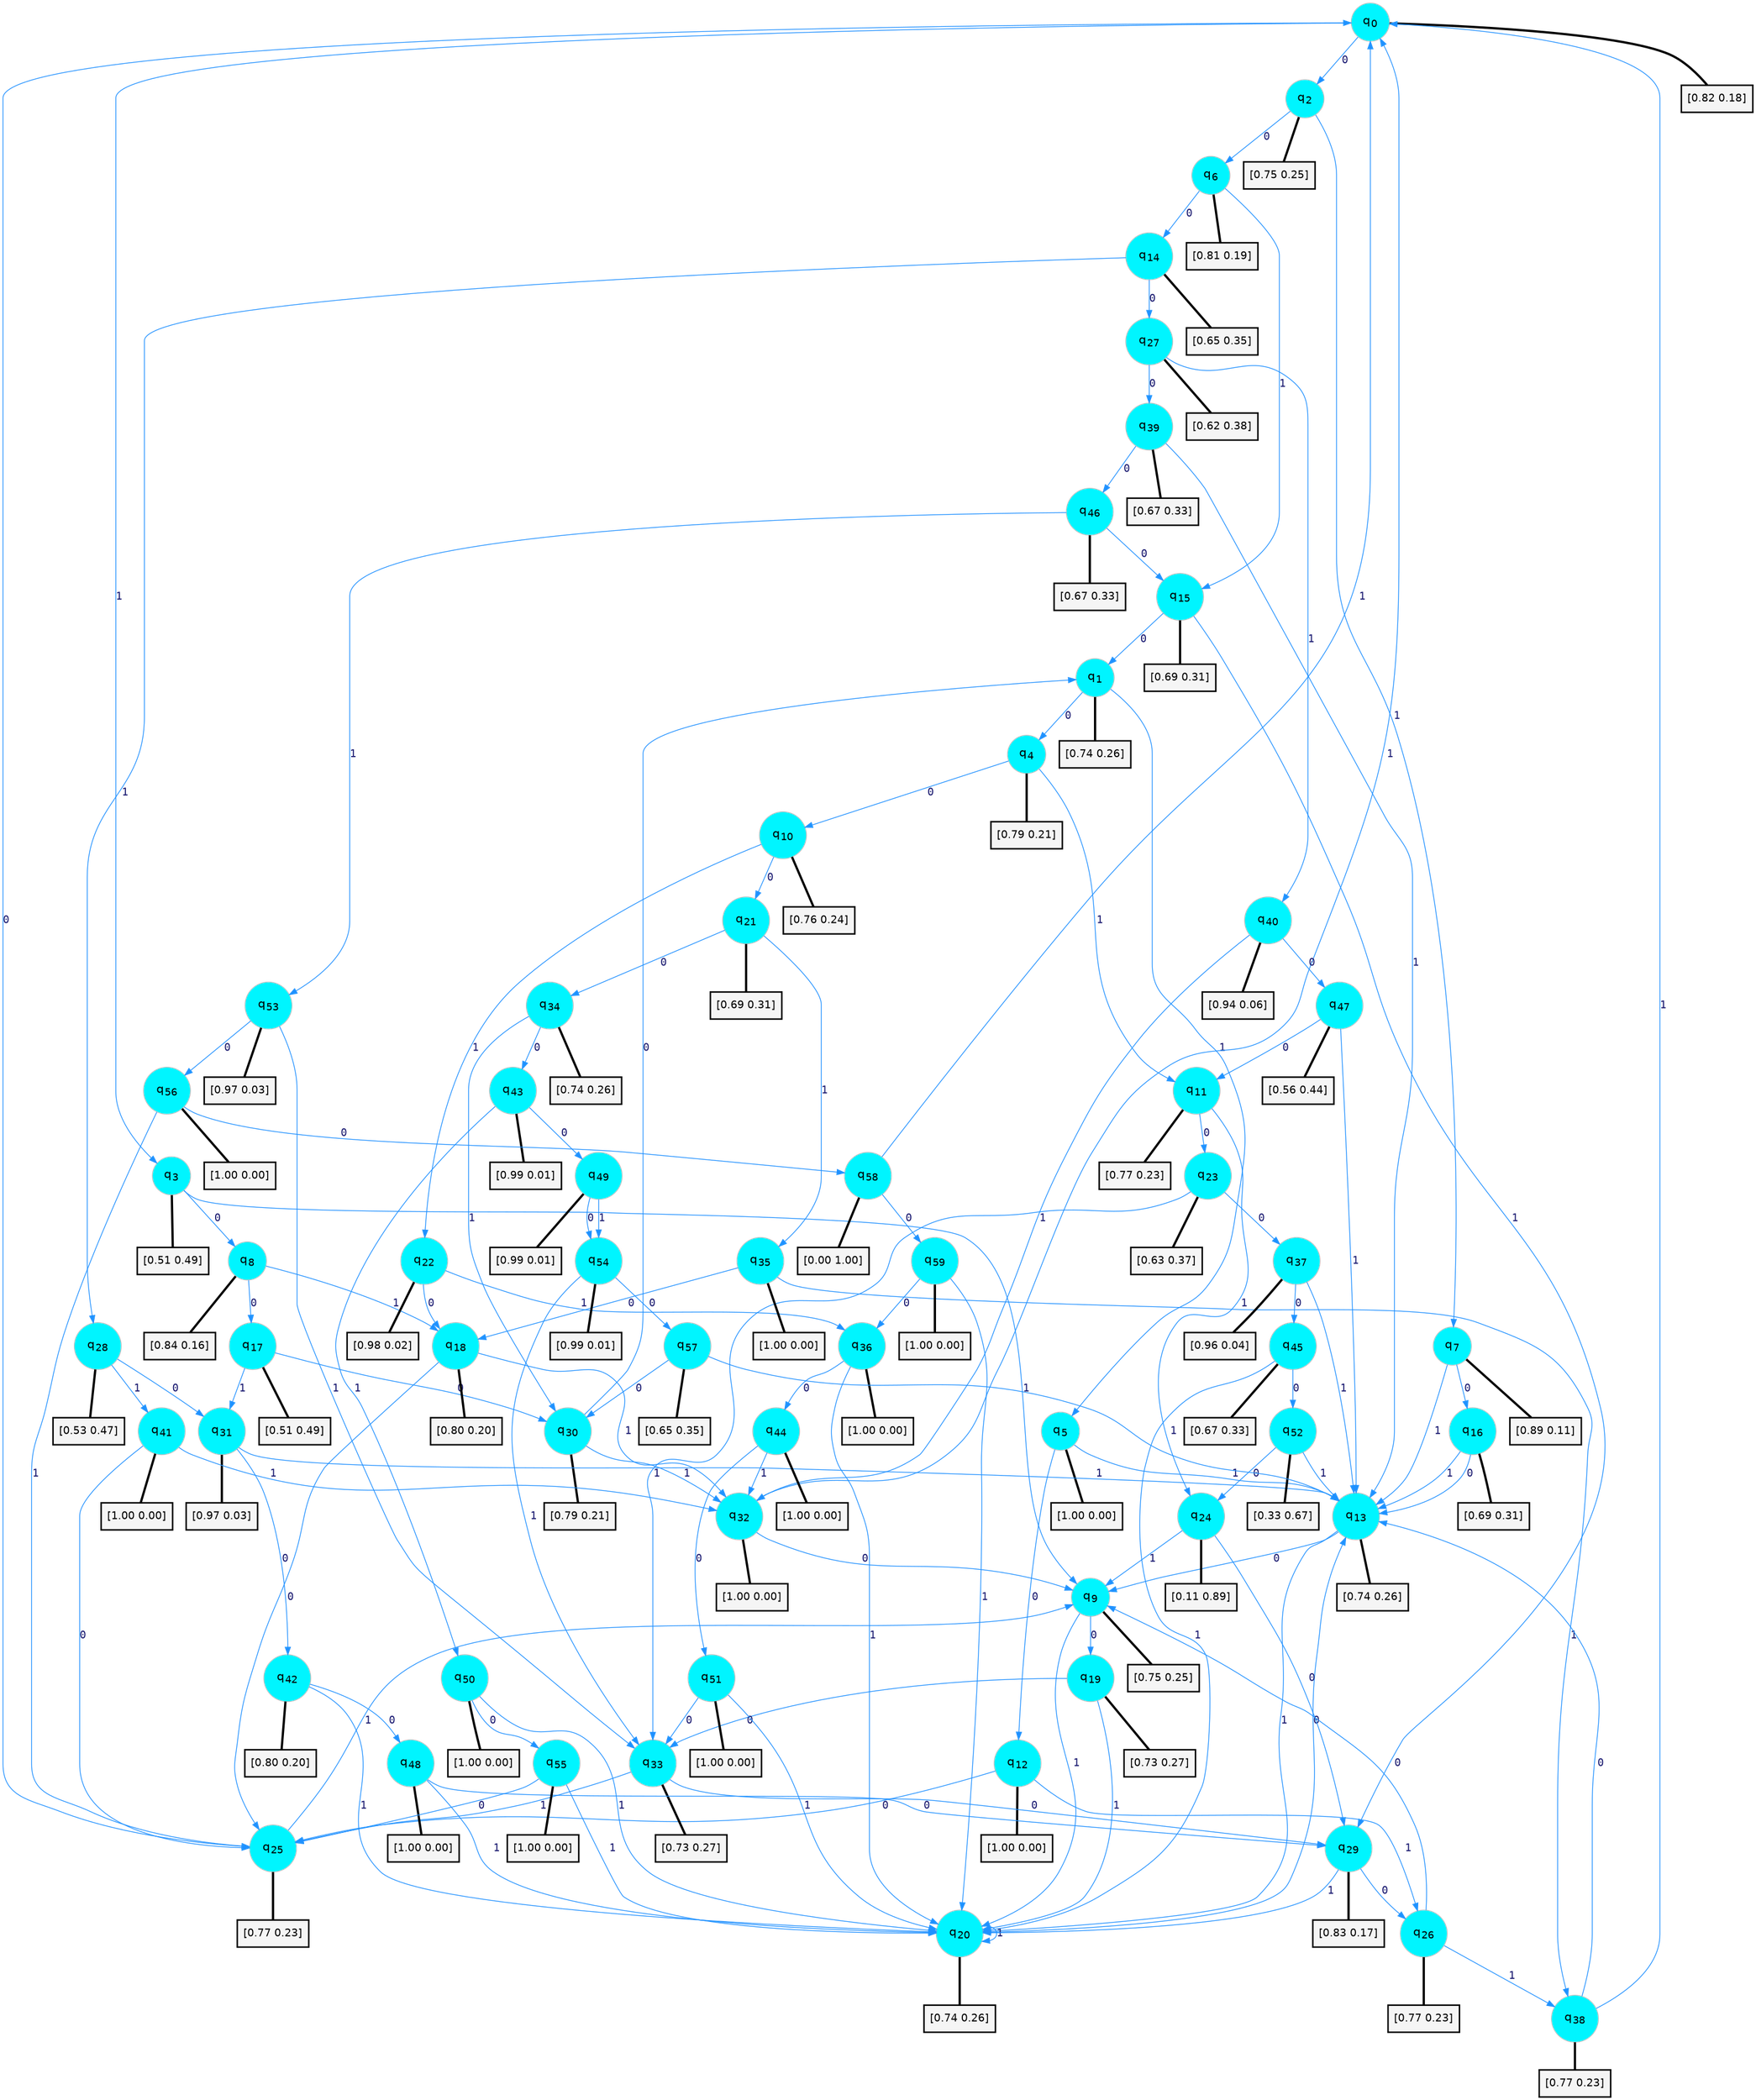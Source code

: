 digraph G {
graph [
bgcolor=transparent, dpi=300, rankdir=TD, size="40,25"];
node [
color=gray, fillcolor=turquoise1, fontcolor=black, fontname=Helvetica, fontsize=16, fontweight=bold, shape=circle, style=filled];
edge [
arrowsize=1, color=dodgerblue1, fontcolor=midnightblue, fontname=courier, fontweight=bold, penwidth=1, style=solid, weight=20];
0[label=<q<SUB>0</SUB>>];
1[label=<q<SUB>1</SUB>>];
2[label=<q<SUB>2</SUB>>];
3[label=<q<SUB>3</SUB>>];
4[label=<q<SUB>4</SUB>>];
5[label=<q<SUB>5</SUB>>];
6[label=<q<SUB>6</SUB>>];
7[label=<q<SUB>7</SUB>>];
8[label=<q<SUB>8</SUB>>];
9[label=<q<SUB>9</SUB>>];
10[label=<q<SUB>10</SUB>>];
11[label=<q<SUB>11</SUB>>];
12[label=<q<SUB>12</SUB>>];
13[label=<q<SUB>13</SUB>>];
14[label=<q<SUB>14</SUB>>];
15[label=<q<SUB>15</SUB>>];
16[label=<q<SUB>16</SUB>>];
17[label=<q<SUB>17</SUB>>];
18[label=<q<SUB>18</SUB>>];
19[label=<q<SUB>19</SUB>>];
20[label=<q<SUB>20</SUB>>];
21[label=<q<SUB>21</SUB>>];
22[label=<q<SUB>22</SUB>>];
23[label=<q<SUB>23</SUB>>];
24[label=<q<SUB>24</SUB>>];
25[label=<q<SUB>25</SUB>>];
26[label=<q<SUB>26</SUB>>];
27[label=<q<SUB>27</SUB>>];
28[label=<q<SUB>28</SUB>>];
29[label=<q<SUB>29</SUB>>];
30[label=<q<SUB>30</SUB>>];
31[label=<q<SUB>31</SUB>>];
32[label=<q<SUB>32</SUB>>];
33[label=<q<SUB>33</SUB>>];
34[label=<q<SUB>34</SUB>>];
35[label=<q<SUB>35</SUB>>];
36[label=<q<SUB>36</SUB>>];
37[label=<q<SUB>37</SUB>>];
38[label=<q<SUB>38</SUB>>];
39[label=<q<SUB>39</SUB>>];
40[label=<q<SUB>40</SUB>>];
41[label=<q<SUB>41</SUB>>];
42[label=<q<SUB>42</SUB>>];
43[label=<q<SUB>43</SUB>>];
44[label=<q<SUB>44</SUB>>];
45[label=<q<SUB>45</SUB>>];
46[label=<q<SUB>46</SUB>>];
47[label=<q<SUB>47</SUB>>];
48[label=<q<SUB>48</SUB>>];
49[label=<q<SUB>49</SUB>>];
50[label=<q<SUB>50</SUB>>];
51[label=<q<SUB>51</SUB>>];
52[label=<q<SUB>52</SUB>>];
53[label=<q<SUB>53</SUB>>];
54[label=<q<SUB>54</SUB>>];
55[label=<q<SUB>55</SUB>>];
56[label=<q<SUB>56</SUB>>];
57[label=<q<SUB>57</SUB>>];
58[label=<q<SUB>58</SUB>>];
59[label=<q<SUB>59</SUB>>];
60[label="[0.82 0.18]", shape=box,fontcolor=black, fontname=Helvetica, fontsize=14, penwidth=2, fillcolor=whitesmoke,color=black];
61[label="[0.74 0.26]", shape=box,fontcolor=black, fontname=Helvetica, fontsize=14, penwidth=2, fillcolor=whitesmoke,color=black];
62[label="[0.75 0.25]", shape=box,fontcolor=black, fontname=Helvetica, fontsize=14, penwidth=2, fillcolor=whitesmoke,color=black];
63[label="[0.51 0.49]", shape=box,fontcolor=black, fontname=Helvetica, fontsize=14, penwidth=2, fillcolor=whitesmoke,color=black];
64[label="[0.79 0.21]", shape=box,fontcolor=black, fontname=Helvetica, fontsize=14, penwidth=2, fillcolor=whitesmoke,color=black];
65[label="[1.00 0.00]", shape=box,fontcolor=black, fontname=Helvetica, fontsize=14, penwidth=2, fillcolor=whitesmoke,color=black];
66[label="[0.81 0.19]", shape=box,fontcolor=black, fontname=Helvetica, fontsize=14, penwidth=2, fillcolor=whitesmoke,color=black];
67[label="[0.89 0.11]", shape=box,fontcolor=black, fontname=Helvetica, fontsize=14, penwidth=2, fillcolor=whitesmoke,color=black];
68[label="[0.84 0.16]", shape=box,fontcolor=black, fontname=Helvetica, fontsize=14, penwidth=2, fillcolor=whitesmoke,color=black];
69[label="[0.75 0.25]", shape=box,fontcolor=black, fontname=Helvetica, fontsize=14, penwidth=2, fillcolor=whitesmoke,color=black];
70[label="[0.76 0.24]", shape=box,fontcolor=black, fontname=Helvetica, fontsize=14, penwidth=2, fillcolor=whitesmoke,color=black];
71[label="[0.77 0.23]", shape=box,fontcolor=black, fontname=Helvetica, fontsize=14, penwidth=2, fillcolor=whitesmoke,color=black];
72[label="[1.00 0.00]", shape=box,fontcolor=black, fontname=Helvetica, fontsize=14, penwidth=2, fillcolor=whitesmoke,color=black];
73[label="[0.74 0.26]", shape=box,fontcolor=black, fontname=Helvetica, fontsize=14, penwidth=2, fillcolor=whitesmoke,color=black];
74[label="[0.65 0.35]", shape=box,fontcolor=black, fontname=Helvetica, fontsize=14, penwidth=2, fillcolor=whitesmoke,color=black];
75[label="[0.69 0.31]", shape=box,fontcolor=black, fontname=Helvetica, fontsize=14, penwidth=2, fillcolor=whitesmoke,color=black];
76[label="[0.69 0.31]", shape=box,fontcolor=black, fontname=Helvetica, fontsize=14, penwidth=2, fillcolor=whitesmoke,color=black];
77[label="[0.51 0.49]", shape=box,fontcolor=black, fontname=Helvetica, fontsize=14, penwidth=2, fillcolor=whitesmoke,color=black];
78[label="[0.80 0.20]", shape=box,fontcolor=black, fontname=Helvetica, fontsize=14, penwidth=2, fillcolor=whitesmoke,color=black];
79[label="[0.73 0.27]", shape=box,fontcolor=black, fontname=Helvetica, fontsize=14, penwidth=2, fillcolor=whitesmoke,color=black];
80[label="[0.74 0.26]", shape=box,fontcolor=black, fontname=Helvetica, fontsize=14, penwidth=2, fillcolor=whitesmoke,color=black];
81[label="[0.69 0.31]", shape=box,fontcolor=black, fontname=Helvetica, fontsize=14, penwidth=2, fillcolor=whitesmoke,color=black];
82[label="[0.98 0.02]", shape=box,fontcolor=black, fontname=Helvetica, fontsize=14, penwidth=2, fillcolor=whitesmoke,color=black];
83[label="[0.63 0.37]", shape=box,fontcolor=black, fontname=Helvetica, fontsize=14, penwidth=2, fillcolor=whitesmoke,color=black];
84[label="[0.11 0.89]", shape=box,fontcolor=black, fontname=Helvetica, fontsize=14, penwidth=2, fillcolor=whitesmoke,color=black];
85[label="[0.77 0.23]", shape=box,fontcolor=black, fontname=Helvetica, fontsize=14, penwidth=2, fillcolor=whitesmoke,color=black];
86[label="[0.77 0.23]", shape=box,fontcolor=black, fontname=Helvetica, fontsize=14, penwidth=2, fillcolor=whitesmoke,color=black];
87[label="[0.62 0.38]", shape=box,fontcolor=black, fontname=Helvetica, fontsize=14, penwidth=2, fillcolor=whitesmoke,color=black];
88[label="[0.53 0.47]", shape=box,fontcolor=black, fontname=Helvetica, fontsize=14, penwidth=2, fillcolor=whitesmoke,color=black];
89[label="[0.83 0.17]", shape=box,fontcolor=black, fontname=Helvetica, fontsize=14, penwidth=2, fillcolor=whitesmoke,color=black];
90[label="[0.79 0.21]", shape=box,fontcolor=black, fontname=Helvetica, fontsize=14, penwidth=2, fillcolor=whitesmoke,color=black];
91[label="[0.97 0.03]", shape=box,fontcolor=black, fontname=Helvetica, fontsize=14, penwidth=2, fillcolor=whitesmoke,color=black];
92[label="[1.00 0.00]", shape=box,fontcolor=black, fontname=Helvetica, fontsize=14, penwidth=2, fillcolor=whitesmoke,color=black];
93[label="[0.73 0.27]", shape=box,fontcolor=black, fontname=Helvetica, fontsize=14, penwidth=2, fillcolor=whitesmoke,color=black];
94[label="[0.74 0.26]", shape=box,fontcolor=black, fontname=Helvetica, fontsize=14, penwidth=2, fillcolor=whitesmoke,color=black];
95[label="[1.00 0.00]", shape=box,fontcolor=black, fontname=Helvetica, fontsize=14, penwidth=2, fillcolor=whitesmoke,color=black];
96[label="[1.00 0.00]", shape=box,fontcolor=black, fontname=Helvetica, fontsize=14, penwidth=2, fillcolor=whitesmoke,color=black];
97[label="[0.96 0.04]", shape=box,fontcolor=black, fontname=Helvetica, fontsize=14, penwidth=2, fillcolor=whitesmoke,color=black];
98[label="[0.77 0.23]", shape=box,fontcolor=black, fontname=Helvetica, fontsize=14, penwidth=2, fillcolor=whitesmoke,color=black];
99[label="[0.67 0.33]", shape=box,fontcolor=black, fontname=Helvetica, fontsize=14, penwidth=2, fillcolor=whitesmoke,color=black];
100[label="[0.94 0.06]", shape=box,fontcolor=black, fontname=Helvetica, fontsize=14, penwidth=2, fillcolor=whitesmoke,color=black];
101[label="[1.00 0.00]", shape=box,fontcolor=black, fontname=Helvetica, fontsize=14, penwidth=2, fillcolor=whitesmoke,color=black];
102[label="[0.80 0.20]", shape=box,fontcolor=black, fontname=Helvetica, fontsize=14, penwidth=2, fillcolor=whitesmoke,color=black];
103[label="[0.99 0.01]", shape=box,fontcolor=black, fontname=Helvetica, fontsize=14, penwidth=2, fillcolor=whitesmoke,color=black];
104[label="[1.00 0.00]", shape=box,fontcolor=black, fontname=Helvetica, fontsize=14, penwidth=2, fillcolor=whitesmoke,color=black];
105[label="[0.67 0.33]", shape=box,fontcolor=black, fontname=Helvetica, fontsize=14, penwidth=2, fillcolor=whitesmoke,color=black];
106[label="[0.67 0.33]", shape=box,fontcolor=black, fontname=Helvetica, fontsize=14, penwidth=2, fillcolor=whitesmoke,color=black];
107[label="[0.56 0.44]", shape=box,fontcolor=black, fontname=Helvetica, fontsize=14, penwidth=2, fillcolor=whitesmoke,color=black];
108[label="[1.00 0.00]", shape=box,fontcolor=black, fontname=Helvetica, fontsize=14, penwidth=2, fillcolor=whitesmoke,color=black];
109[label="[0.99 0.01]", shape=box,fontcolor=black, fontname=Helvetica, fontsize=14, penwidth=2, fillcolor=whitesmoke,color=black];
110[label="[1.00 0.00]", shape=box,fontcolor=black, fontname=Helvetica, fontsize=14, penwidth=2, fillcolor=whitesmoke,color=black];
111[label="[1.00 0.00]", shape=box,fontcolor=black, fontname=Helvetica, fontsize=14, penwidth=2, fillcolor=whitesmoke,color=black];
112[label="[0.33 0.67]", shape=box,fontcolor=black, fontname=Helvetica, fontsize=14, penwidth=2, fillcolor=whitesmoke,color=black];
113[label="[0.97 0.03]", shape=box,fontcolor=black, fontname=Helvetica, fontsize=14, penwidth=2, fillcolor=whitesmoke,color=black];
114[label="[0.99 0.01]", shape=box,fontcolor=black, fontname=Helvetica, fontsize=14, penwidth=2, fillcolor=whitesmoke,color=black];
115[label="[1.00 0.00]", shape=box,fontcolor=black, fontname=Helvetica, fontsize=14, penwidth=2, fillcolor=whitesmoke,color=black];
116[label="[1.00 0.00]", shape=box,fontcolor=black, fontname=Helvetica, fontsize=14, penwidth=2, fillcolor=whitesmoke,color=black];
117[label="[0.65 0.35]", shape=box,fontcolor=black, fontname=Helvetica, fontsize=14, penwidth=2, fillcolor=whitesmoke,color=black];
118[label="[0.00 1.00]", shape=box,fontcolor=black, fontname=Helvetica, fontsize=14, penwidth=2, fillcolor=whitesmoke,color=black];
119[label="[1.00 0.00]", shape=box,fontcolor=black, fontname=Helvetica, fontsize=14, penwidth=2, fillcolor=whitesmoke,color=black];
0->2 [label=0];
0->3 [label=1];
0->60 [arrowhead=none, penwidth=3,color=black];
1->4 [label=0];
1->5 [label=1];
1->61 [arrowhead=none, penwidth=3,color=black];
2->6 [label=0];
2->7 [label=1];
2->62 [arrowhead=none, penwidth=3,color=black];
3->8 [label=0];
3->9 [label=1];
3->63 [arrowhead=none, penwidth=3,color=black];
4->10 [label=0];
4->11 [label=1];
4->64 [arrowhead=none, penwidth=3,color=black];
5->12 [label=0];
5->13 [label=1];
5->65 [arrowhead=none, penwidth=3,color=black];
6->14 [label=0];
6->15 [label=1];
6->66 [arrowhead=none, penwidth=3,color=black];
7->16 [label=0];
7->13 [label=1];
7->67 [arrowhead=none, penwidth=3,color=black];
8->17 [label=0];
8->18 [label=1];
8->68 [arrowhead=none, penwidth=3,color=black];
9->19 [label=0];
9->20 [label=1];
9->69 [arrowhead=none, penwidth=3,color=black];
10->21 [label=0];
10->22 [label=1];
10->70 [arrowhead=none, penwidth=3,color=black];
11->23 [label=0];
11->24 [label=1];
11->71 [arrowhead=none, penwidth=3,color=black];
12->25 [label=0];
12->26 [label=1];
12->72 [arrowhead=none, penwidth=3,color=black];
13->9 [label=0];
13->20 [label=1];
13->73 [arrowhead=none, penwidth=3,color=black];
14->27 [label=0];
14->28 [label=1];
14->74 [arrowhead=none, penwidth=3,color=black];
15->1 [label=0];
15->29 [label=1];
15->75 [arrowhead=none, penwidth=3,color=black];
16->13 [label=0];
16->13 [label=1];
16->76 [arrowhead=none, penwidth=3,color=black];
17->30 [label=0];
17->31 [label=1];
17->77 [arrowhead=none, penwidth=3,color=black];
18->25 [label=0];
18->32 [label=1];
18->78 [arrowhead=none, penwidth=3,color=black];
19->33 [label=0];
19->20 [label=1];
19->79 [arrowhead=none, penwidth=3,color=black];
20->13 [label=0];
20->20 [label=1];
20->80 [arrowhead=none, penwidth=3,color=black];
21->34 [label=0];
21->35 [label=1];
21->81 [arrowhead=none, penwidth=3,color=black];
22->18 [label=0];
22->36 [label=1];
22->82 [arrowhead=none, penwidth=3,color=black];
23->37 [label=0];
23->33 [label=1];
23->83 [arrowhead=none, penwidth=3,color=black];
24->29 [label=0];
24->9 [label=1];
24->84 [arrowhead=none, penwidth=3,color=black];
25->0 [label=0];
25->9 [label=1];
25->85 [arrowhead=none, penwidth=3,color=black];
26->9 [label=0];
26->38 [label=1];
26->86 [arrowhead=none, penwidth=3,color=black];
27->39 [label=0];
27->40 [label=1];
27->87 [arrowhead=none, penwidth=3,color=black];
28->31 [label=0];
28->41 [label=1];
28->88 [arrowhead=none, penwidth=3,color=black];
29->26 [label=0];
29->20 [label=1];
29->89 [arrowhead=none, penwidth=3,color=black];
30->1 [label=0];
30->32 [label=1];
30->90 [arrowhead=none, penwidth=3,color=black];
31->42 [label=0];
31->13 [label=1];
31->91 [arrowhead=none, penwidth=3,color=black];
32->9 [label=0];
32->0 [label=1];
32->92 [arrowhead=none, penwidth=3,color=black];
33->29 [label=0];
33->25 [label=1];
33->93 [arrowhead=none, penwidth=3,color=black];
34->43 [label=0];
34->30 [label=1];
34->94 [arrowhead=none, penwidth=3,color=black];
35->18 [label=0];
35->38 [label=1];
35->95 [arrowhead=none, penwidth=3,color=black];
36->44 [label=0];
36->20 [label=1];
36->96 [arrowhead=none, penwidth=3,color=black];
37->45 [label=0];
37->13 [label=1];
37->97 [arrowhead=none, penwidth=3,color=black];
38->13 [label=0];
38->0 [label=1];
38->98 [arrowhead=none, penwidth=3,color=black];
39->46 [label=0];
39->13 [label=1];
39->99 [arrowhead=none, penwidth=3,color=black];
40->47 [label=0];
40->32 [label=1];
40->100 [arrowhead=none, penwidth=3,color=black];
41->25 [label=0];
41->32 [label=1];
41->101 [arrowhead=none, penwidth=3,color=black];
42->48 [label=0];
42->20 [label=1];
42->102 [arrowhead=none, penwidth=3,color=black];
43->49 [label=0];
43->50 [label=1];
43->103 [arrowhead=none, penwidth=3,color=black];
44->51 [label=0];
44->32 [label=1];
44->104 [arrowhead=none, penwidth=3,color=black];
45->52 [label=0];
45->20 [label=1];
45->105 [arrowhead=none, penwidth=3,color=black];
46->15 [label=0];
46->53 [label=1];
46->106 [arrowhead=none, penwidth=3,color=black];
47->11 [label=0];
47->13 [label=1];
47->107 [arrowhead=none, penwidth=3,color=black];
48->29 [label=0];
48->20 [label=1];
48->108 [arrowhead=none, penwidth=3,color=black];
49->54 [label=0];
49->54 [label=1];
49->109 [arrowhead=none, penwidth=3,color=black];
50->55 [label=0];
50->20 [label=1];
50->110 [arrowhead=none, penwidth=3,color=black];
51->33 [label=0];
51->20 [label=1];
51->111 [arrowhead=none, penwidth=3,color=black];
52->24 [label=0];
52->13 [label=1];
52->112 [arrowhead=none, penwidth=3,color=black];
53->56 [label=0];
53->33 [label=1];
53->113 [arrowhead=none, penwidth=3,color=black];
54->57 [label=0];
54->33 [label=1];
54->114 [arrowhead=none, penwidth=3,color=black];
55->25 [label=0];
55->20 [label=1];
55->115 [arrowhead=none, penwidth=3,color=black];
56->58 [label=0];
56->25 [label=1];
56->116 [arrowhead=none, penwidth=3,color=black];
57->30 [label=0];
57->13 [label=1];
57->117 [arrowhead=none, penwidth=3,color=black];
58->59 [label=0];
58->0 [label=1];
58->118 [arrowhead=none, penwidth=3,color=black];
59->36 [label=0];
59->20 [label=1];
59->119 [arrowhead=none, penwidth=3,color=black];
}
